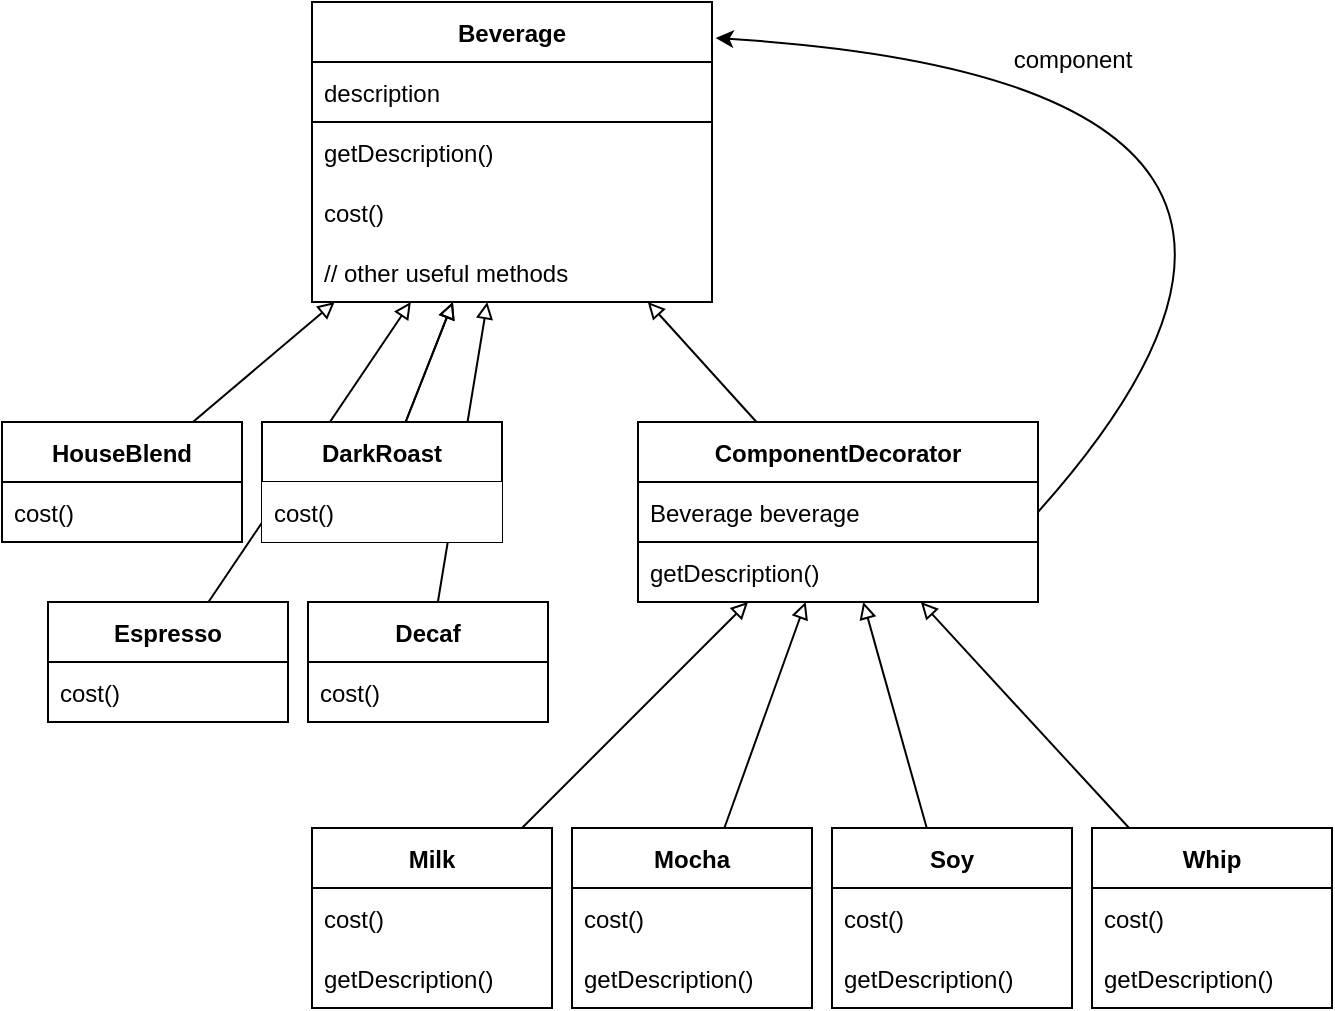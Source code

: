 <mxfile version="20.7.4" type="device"><diagram id="ahAyE9eUKxN_0jiChCt0" name="Sayfa -1"><mxGraphModel dx="582" dy="703" grid="1" gridSize="10" guides="1" tooltips="1" connect="1" arrows="1" fold="1" page="1" pageScale="1" pageWidth="827" pageHeight="1169" math="0" shadow="0"><root><mxCell id="0"/><mxCell id="1" parent="0"/><mxCell id="Hi0pZUg0Mcap58l7GXhj-12" value="" style="endArrow=block;html=1;rounded=0;endFill=0;startArrow=none;" edge="1" parent="1" source="Hi0pZUg0Mcap58l7GXhj-6" target="x5Z5FLF_16gijlX6hyeA-12"><mxGeometry width="50" height="50" relative="1" as="geometry"><mxPoint x="331.818" y="550" as="sourcePoint"/><mxPoint x="355.455" y="490" as="targetPoint"/></mxGeometry></mxCell><mxCell id="Hi0pZUg0Mcap58l7GXhj-9" value="" style="endArrow=block;html=1;rounded=0;endFill=0;" edge="1" parent="1" source="Hi0pZUg0Mcap58l7GXhj-4" target="x5Z5FLF_16gijlX6hyeA-12"><mxGeometry width="50" height="50" relative="1" as="geometry"><mxPoint x="237.727" y="550" as="sourcePoint"/><mxPoint x="303.182" y="490" as="targetPoint"/></mxGeometry></mxCell><mxCell id="x5Z5FLF_16gijlX6hyeA-12" value="Beverage" style="swimlane;fontStyle=1;childLayout=stackLayout;horizontal=1;startSize=30;horizontalStack=0;resizeParent=1;resizeParentMax=0;resizeLast=0;collapsible=1;marginBottom=0;" parent="1" vertex="1"><mxGeometry x="275" y="330" width="200" height="150" as="geometry"/></mxCell><mxCell id="Hi0pZUg0Mcap58l7GXhj-1" value="description" style="text;strokeColor=default;fillColor=none;align=left;verticalAlign=middle;spacingLeft=4;spacingRight=4;overflow=hidden;points=[[0,0.5],[1,0.5]];portConstraint=eastwest;rotatable=0;" vertex="1" parent="x5Z5FLF_16gijlX6hyeA-12"><mxGeometry y="30" width="200" height="30" as="geometry"/></mxCell><mxCell id="x5Z5FLF_16gijlX6hyeA-13" value="getDescription()" style="text;strokeColor=none;fillColor=none;align=left;verticalAlign=middle;spacingLeft=4;spacingRight=4;overflow=hidden;points=[[0,0.5],[1,0.5]];portConstraint=eastwest;rotatable=0;" parent="x5Z5FLF_16gijlX6hyeA-12" vertex="1"><mxGeometry y="60" width="200" height="30" as="geometry"/></mxCell><mxCell id="x5Z5FLF_16gijlX6hyeA-14" value="cost()" style="text;strokeColor=none;fillColor=none;align=left;verticalAlign=middle;spacingLeft=4;spacingRight=4;overflow=hidden;points=[[0,0.5],[1,0.5]];portConstraint=eastwest;rotatable=0;" parent="x5Z5FLF_16gijlX6hyeA-12" vertex="1"><mxGeometry y="90" width="200" height="30" as="geometry"/></mxCell><mxCell id="x5Z5FLF_16gijlX6hyeA-15" value="// other useful methods" style="text;strokeColor=none;fillColor=none;align=left;verticalAlign=middle;spacingLeft=4;spacingRight=4;overflow=hidden;points=[[0,0.5],[1,0.5]];portConstraint=eastwest;rotatable=0;" parent="x5Z5FLF_16gijlX6hyeA-12" vertex="1"><mxGeometry y="120" width="200" height="30" as="geometry"/></mxCell><mxCell id="x5Z5FLF_16gijlX6hyeA-19" value="HouseBlend" style="swimlane;fontStyle=1;childLayout=stackLayout;horizontal=1;startSize=30;horizontalStack=0;resizeParent=1;resizeParentMax=0;resizeLast=0;collapsible=1;marginBottom=0;" parent="1" vertex="1"><mxGeometry x="120" y="540" width="120" height="60" as="geometry"/></mxCell><mxCell id="ljtGOX-uQOv-8DyHf20Q-1" value="cost()" style="text;strokeColor=none;fillColor=none;align=left;verticalAlign=middle;spacingLeft=4;spacingRight=4;overflow=hidden;points=[[0,0.5],[1,0.5]];portConstraint=eastwest;rotatable=0;" parent="x5Z5FLF_16gijlX6hyeA-19" vertex="1"><mxGeometry y="30" width="120" height="30" as="geometry"/></mxCell><mxCell id="x5Z5FLF_16gijlX6hyeA-26" value="" style="endArrow=block;html=1;rounded=0;endFill=0;" parent="1" source="x5Z5FLF_16gijlX6hyeA-19" target="x5Z5FLF_16gijlX6hyeA-12" edge="1"><mxGeometry width="50" height="50" relative="1" as="geometry"><mxPoint x="293" y="595" as="sourcePoint"/><mxPoint x="293" y="645" as="targetPoint"/></mxGeometry></mxCell><mxCell id="ljtGOX-uQOv-8DyHf20Q-2" value="ComponentDecorator" style="swimlane;fontStyle=1;childLayout=stackLayout;horizontal=1;startSize=30;horizontalStack=0;resizeParent=1;resizeParentMax=0;resizeLast=0;collapsible=1;marginBottom=0;" parent="1" vertex="1"><mxGeometry x="438" y="540" width="200" height="90" as="geometry"/></mxCell><mxCell id="ljtGOX-uQOv-8DyHf20Q-6" value="Beverage beverage" style="text;strokeColor=default;fillColor=none;align=left;verticalAlign=middle;spacingLeft=4;spacingRight=4;overflow=hidden;points=[[0,0.5],[1,0.5]];portConstraint=eastwest;rotatable=0;" parent="ljtGOX-uQOv-8DyHf20Q-2" vertex="1"><mxGeometry y="30" width="200" height="30" as="geometry"/></mxCell><mxCell id="ljtGOX-uQOv-8DyHf20Q-4" value="getDescription()" style="text;strokeColor=none;fillColor=none;align=left;verticalAlign=middle;spacingLeft=4;spacingRight=4;overflow=hidden;points=[[0,0.5],[1,0.5]];portConstraint=eastwest;rotatable=0;" parent="ljtGOX-uQOv-8DyHf20Q-2" vertex="1"><mxGeometry y="60" width="200" height="30" as="geometry"/></mxCell><mxCell id="ljtGOX-uQOv-8DyHf20Q-7" value="" style="endArrow=block;html=1;rounded=0;endFill=0;" parent="1" source="ljtGOX-uQOv-8DyHf20Q-2" target="x5Z5FLF_16gijlX6hyeA-12" edge="1"><mxGeometry width="50" height="50" relative="1" as="geometry"><mxPoint x="306.429" y="550" as="sourcePoint"/><mxPoint x="353.571" y="460" as="targetPoint"/></mxGeometry></mxCell><mxCell id="ljtGOX-uQOv-8DyHf20Q-8" value="Milk" style="swimlane;fontStyle=1;childLayout=stackLayout;horizontal=1;startSize=30;horizontalStack=0;resizeParent=1;resizeParentMax=0;resizeLast=0;collapsible=1;marginBottom=0;" parent="1" vertex="1"><mxGeometry x="275" y="743" width="120" height="90" as="geometry"/></mxCell><mxCell id="ljtGOX-uQOv-8DyHf20Q-9" value="cost()" style="text;strokeColor=none;fillColor=none;align=left;verticalAlign=middle;spacingLeft=4;spacingRight=4;overflow=hidden;points=[[0,0.5],[1,0.5]];portConstraint=eastwest;rotatable=0;" parent="ljtGOX-uQOv-8DyHf20Q-8" vertex="1"><mxGeometry y="30" width="120" height="30" as="geometry"/></mxCell><mxCell id="ljtGOX-uQOv-8DyHf20Q-10" value="getDescription()" style="text;strokeColor=none;fillColor=none;align=left;verticalAlign=middle;spacingLeft=4;spacingRight=4;overflow=hidden;points=[[0,0.5],[1,0.5]];portConstraint=eastwest;rotatable=0;" parent="ljtGOX-uQOv-8DyHf20Q-8" vertex="1"><mxGeometry y="60" width="120" height="30" as="geometry"/></mxCell><mxCell id="ljtGOX-uQOv-8DyHf20Q-17" value="" style="endArrow=block;html=1;rounded=0;endFill=0;" parent="1" source="ljtGOX-uQOv-8DyHf20Q-8" target="ljtGOX-uQOv-8DyHf20Q-2" edge="1"><mxGeometry width="50" height="50" relative="1" as="geometry"><mxPoint x="295.714" y="550" as="sourcePoint"/><mxPoint x="349.286" y="460" as="targetPoint"/></mxGeometry></mxCell><mxCell id="ljtGOX-uQOv-8DyHf20Q-23" value="" style="endArrow=classic;html=1;jumpStyle=none;entryX=1.009;entryY=0.12;entryDx=0;entryDy=0;entryPerimeter=0;exitX=1;exitY=0.5;exitDx=0;exitDy=0;strokeColor=default;curved=1;" parent="1" source="ljtGOX-uQOv-8DyHf20Q-6" target="x5Z5FLF_16gijlX6hyeA-12" edge="1"><mxGeometry width="50" height="50" relative="1" as="geometry"><mxPoint x="600" y="220" as="sourcePoint"/><mxPoint x="510" y="330" as="targetPoint"/><Array as="points"><mxPoint x="830" y="370"/></Array></mxGeometry></mxCell><mxCell id="ljtGOX-uQOv-8DyHf20Q-24" value="component" style="text;html=1;align=center;verticalAlign=middle;resizable=0;points=[];autosize=1;strokeColor=none;fillColor=none;" parent="1" vertex="1"><mxGeometry x="615" y="344" width="80" height="30" as="geometry"/></mxCell><mxCell id="Hi0pZUg0Mcap58l7GXhj-4" value="Espresso" style="swimlane;fontStyle=1;childLayout=stackLayout;horizontal=1;startSize=30;horizontalStack=0;resizeParent=1;resizeParentMax=0;resizeLast=0;collapsible=1;marginBottom=0;" vertex="1" parent="1"><mxGeometry x="143" y="630" width="120" height="60" as="geometry"/></mxCell><mxCell id="Hi0pZUg0Mcap58l7GXhj-5" value="cost()" style="text;strokeColor=none;fillColor=none;align=left;verticalAlign=middle;spacingLeft=4;spacingRight=4;overflow=hidden;points=[[0,0.5],[1,0.5]];portConstraint=eastwest;rotatable=0;" vertex="1" parent="Hi0pZUg0Mcap58l7GXhj-4"><mxGeometry y="30" width="120" height="30" as="geometry"/></mxCell><mxCell id="Hi0pZUg0Mcap58l7GXhj-6" value="Decaf" style="swimlane;fontStyle=1;childLayout=stackLayout;horizontal=1;startSize=30;horizontalStack=0;resizeParent=1;resizeParentMax=0;resizeLast=0;collapsible=1;marginBottom=0;" vertex="1" parent="1"><mxGeometry x="273" y="630" width="120" height="60" as="geometry"/></mxCell><mxCell id="Hi0pZUg0Mcap58l7GXhj-7" value="cost()" style="text;strokeColor=none;fillColor=none;align=left;verticalAlign=middle;spacingLeft=4;spacingRight=4;overflow=hidden;points=[[0,0.5],[1,0.5]];portConstraint=eastwest;rotatable=0;" vertex="1" parent="Hi0pZUg0Mcap58l7GXhj-6"><mxGeometry y="30" width="120" height="30" as="geometry"/></mxCell><mxCell id="Hi0pZUg0Mcap58l7GXhj-8" value="" style="endArrow=block;html=1;rounded=0;endFill=0;" edge="1" parent="1" source="Hi0pZUg0Mcap58l7GXhj-2" target="x5Z5FLF_16gijlX6hyeA-12"><mxGeometry width="50" height="50" relative="1" as="geometry"><mxPoint x="65.909" y="550" as="sourcePoint"/><mxPoint x="285" y="457.308" as="targetPoint"/></mxGeometry></mxCell><mxCell id="Hi0pZUg0Mcap58l7GXhj-10" value="" style="endArrow=block;html=1;rounded=0;endFill=0;startArrow=none;" edge="1" parent="1" source="Hi0pZUg0Mcap58l7GXhj-2" target="x5Z5FLF_16gijlX6hyeA-12"><mxGeometry width="50" height="50" relative="1" as="geometry"><mxPoint x="98.235" y="640" as="sourcePoint"/><mxPoint x="289.412" y="490" as="targetPoint"/></mxGeometry></mxCell><mxCell id="Hi0pZUg0Mcap58l7GXhj-2" value="DarkRoast" style="swimlane;fontStyle=1;childLayout=stackLayout;horizontal=1;startSize=30;horizontalStack=0;resizeParent=1;resizeParentMax=0;resizeLast=0;collapsible=1;marginBottom=0;" vertex="1" parent="1"><mxGeometry x="250" y="540" width="120" height="60" as="geometry"/></mxCell><mxCell id="Hi0pZUg0Mcap58l7GXhj-3" value="cost()" style="text;align=left;verticalAlign=middle;spacingLeft=4;spacingRight=4;overflow=hidden;points=[[0,0.5],[1,0.5]];portConstraint=eastwest;rotatable=0;fillColor=default;" vertex="1" parent="Hi0pZUg0Mcap58l7GXhj-2"><mxGeometry y="30" width="120" height="30" as="geometry"/></mxCell><mxCell id="Hi0pZUg0Mcap58l7GXhj-13" value="Mocha" style="swimlane;fontStyle=1;childLayout=stackLayout;horizontal=1;startSize=30;horizontalStack=0;resizeParent=1;resizeParentMax=0;resizeLast=0;collapsible=1;marginBottom=0;" vertex="1" parent="1"><mxGeometry x="405" y="743" width="120" height="90" as="geometry"/></mxCell><mxCell id="Hi0pZUg0Mcap58l7GXhj-14" value="cost()" style="text;strokeColor=none;fillColor=none;align=left;verticalAlign=middle;spacingLeft=4;spacingRight=4;overflow=hidden;points=[[0,0.5],[1,0.5]];portConstraint=eastwest;rotatable=0;" vertex="1" parent="Hi0pZUg0Mcap58l7GXhj-13"><mxGeometry y="30" width="120" height="30" as="geometry"/></mxCell><mxCell id="Hi0pZUg0Mcap58l7GXhj-15" value="getDescription()" style="text;strokeColor=none;fillColor=none;align=left;verticalAlign=middle;spacingLeft=4;spacingRight=4;overflow=hidden;points=[[0,0.5],[1,0.5]];portConstraint=eastwest;rotatable=0;" vertex="1" parent="Hi0pZUg0Mcap58l7GXhj-13"><mxGeometry y="60" width="120" height="30" as="geometry"/></mxCell><mxCell id="Hi0pZUg0Mcap58l7GXhj-16" value="Soy" style="swimlane;fontStyle=1;childLayout=stackLayout;horizontal=1;startSize=30;horizontalStack=0;resizeParent=1;resizeParentMax=0;resizeLast=0;collapsible=1;marginBottom=0;" vertex="1" parent="1"><mxGeometry x="535" y="743" width="120" height="90" as="geometry"/></mxCell><mxCell id="Hi0pZUg0Mcap58l7GXhj-17" value="cost()" style="text;strokeColor=none;fillColor=none;align=left;verticalAlign=middle;spacingLeft=4;spacingRight=4;overflow=hidden;points=[[0,0.5],[1,0.5]];portConstraint=eastwest;rotatable=0;" vertex="1" parent="Hi0pZUg0Mcap58l7GXhj-16"><mxGeometry y="30" width="120" height="30" as="geometry"/></mxCell><mxCell id="Hi0pZUg0Mcap58l7GXhj-18" value="getDescription()" style="text;strokeColor=none;fillColor=none;align=left;verticalAlign=middle;spacingLeft=4;spacingRight=4;overflow=hidden;points=[[0,0.5],[1,0.5]];portConstraint=eastwest;rotatable=0;" vertex="1" parent="Hi0pZUg0Mcap58l7GXhj-16"><mxGeometry y="60" width="120" height="30" as="geometry"/></mxCell><mxCell id="Hi0pZUg0Mcap58l7GXhj-19" value="Whip" style="swimlane;fontStyle=1;childLayout=stackLayout;horizontal=1;startSize=30;horizontalStack=0;resizeParent=1;resizeParentMax=0;resizeLast=0;collapsible=1;marginBottom=0;" vertex="1" parent="1"><mxGeometry x="665" y="743" width="120" height="90" as="geometry"/></mxCell><mxCell id="Hi0pZUg0Mcap58l7GXhj-20" value="cost()" style="text;strokeColor=none;fillColor=none;align=left;verticalAlign=middle;spacingLeft=4;spacingRight=4;overflow=hidden;points=[[0,0.5],[1,0.5]];portConstraint=eastwest;rotatable=0;" vertex="1" parent="Hi0pZUg0Mcap58l7GXhj-19"><mxGeometry y="30" width="120" height="30" as="geometry"/></mxCell><mxCell id="Hi0pZUg0Mcap58l7GXhj-21" value="getDescription()" style="text;strokeColor=none;fillColor=none;align=left;verticalAlign=middle;spacingLeft=4;spacingRight=4;overflow=hidden;points=[[0,0.5],[1,0.5]];portConstraint=eastwest;rotatable=0;" vertex="1" parent="Hi0pZUg0Mcap58l7GXhj-19"><mxGeometry y="60" width="120" height="30" as="geometry"/></mxCell><mxCell id="Hi0pZUg0Mcap58l7GXhj-22" value="" style="endArrow=block;html=1;rounded=0;endFill=0;" edge="1" parent="1" source="Hi0pZUg0Mcap58l7GXhj-13" target="ljtGOX-uQOv-8DyHf20Q-2"><mxGeometry width="50" height="50" relative="1" as="geometry"><mxPoint x="387.488" y="780" as="sourcePoint"/><mxPoint x="491.349" y="670" as="targetPoint"/></mxGeometry></mxCell><mxCell id="Hi0pZUg0Mcap58l7GXhj-23" value="" style="endArrow=block;html=1;rounded=0;endFill=0;" edge="1" parent="1" source="Hi0pZUg0Mcap58l7GXhj-16" target="ljtGOX-uQOv-8DyHf20Q-2"><mxGeometry width="50" height="50" relative="1" as="geometry"><mxPoint x="377.488" y="770" as="sourcePoint"/><mxPoint x="481.349" y="660" as="targetPoint"/></mxGeometry></mxCell><mxCell id="Hi0pZUg0Mcap58l7GXhj-24" value="" style="endArrow=block;html=1;rounded=0;endFill=0;" edge="1" parent="1" source="Hi0pZUg0Mcap58l7GXhj-19" target="ljtGOX-uQOv-8DyHf20Q-2"><mxGeometry width="50" height="50" relative="1" as="geometry"><mxPoint x="377.488" y="770" as="sourcePoint"/><mxPoint x="481.349" y="660" as="targetPoint"/></mxGeometry></mxCell></root></mxGraphModel></diagram></mxfile>